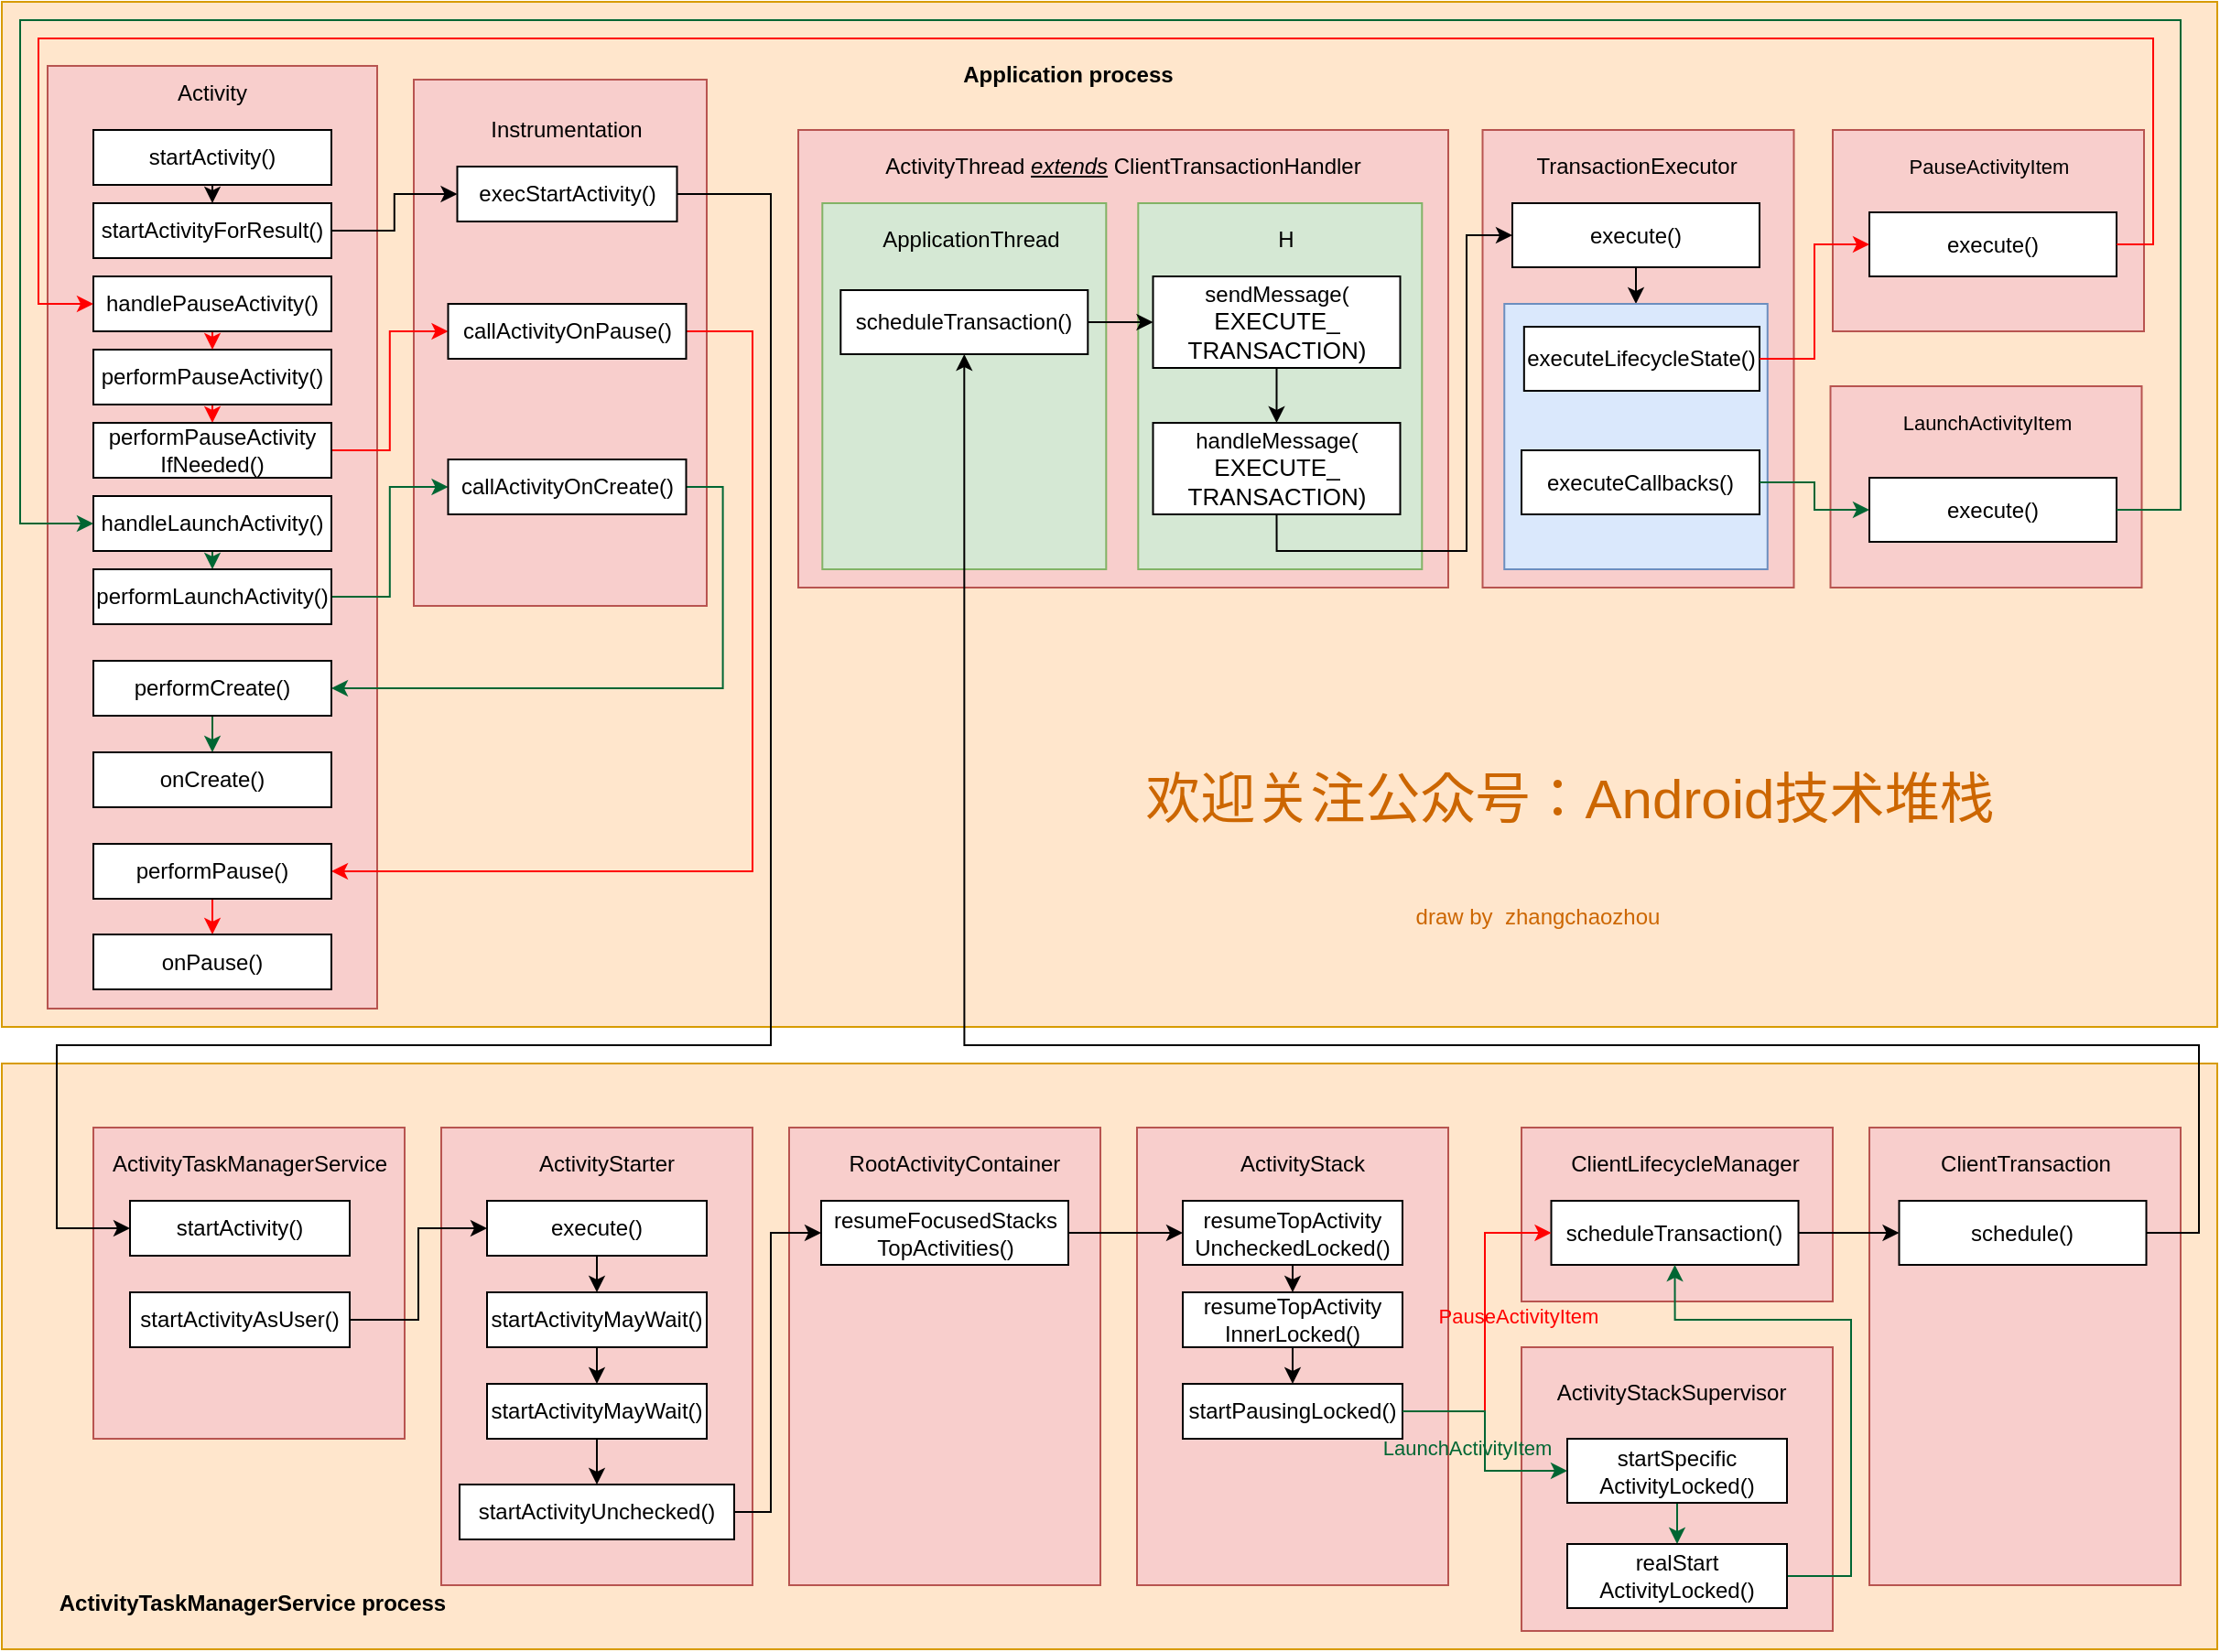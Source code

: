 <mxfile version="13.1.6" type="github" pages="2">
  <diagram id="G7wg8Uk2tAzZRFtgVAqS" name="Page-1">
    <mxGraphModel dx="2404" dy="965" grid="1" gridSize="10" guides="1" tooltips="1" connect="1" arrows="1" fold="1" page="1" pageScale="1" pageWidth="827" pageHeight="1169" math="0" shadow="0">
      <root>
        <mxCell id="0" />
        <mxCell id="1" parent="0" />
        <mxCell id="UYqncPUuAHH7SOn4xKhJ-1" value="" style="rounded=0;whiteSpace=wrap;html=1;fillColor=#ffe6cc;strokeColor=#d79b00;" parent="1" vertex="1">
          <mxGeometry x="-10" y="60" width="1210" height="560" as="geometry" />
        </mxCell>
        <mxCell id="UYqncPUuAHH7SOn4xKhJ-2" value="Application process" style="text;html=1;strokeColor=none;fillColor=none;align=center;verticalAlign=middle;whiteSpace=wrap;rounded=0;fontStyle=1" parent="1" vertex="1">
          <mxGeometry x="510" y="90" width="125" height="20" as="geometry" />
        </mxCell>
        <mxCell id="UYqncPUuAHH7SOn4xKhJ-30" style="edgeStyle=orthogonalEdgeStyle;rounded=0;comic=0;jumpStyle=arc;orthogonalLoop=1;jettySize=auto;html=1;exitX=0.5;exitY=1;exitDx=0;exitDy=0;entryX=0.5;entryY=0;entryDx=0;entryDy=0;" parent="1" source="UYqncPUuAHH7SOn4xKhJ-17" target="UYqncPUuAHH7SOn4xKhJ-29" edge="1">
          <mxGeometry relative="1" as="geometry" />
        </mxCell>
        <mxCell id="UYqncPUuAHH7SOn4xKhJ-43" value="" style="rounded=0;whiteSpace=wrap;html=1;fillColor=#ffe6cc;strokeColor=#d79b00;" parent="1" vertex="1">
          <mxGeometry x="-10" y="640" width="1210" height="320" as="geometry" />
        </mxCell>
        <mxCell id="UYqncPUuAHH7SOn4xKhJ-16" value="" style="whiteSpace=wrap;html=1;aspect=fixed;fillColor=#f8cecc;strokeColor=#b85450;" parent="1" vertex="1">
          <mxGeometry x="40" y="675" width="170" height="170" as="geometry" />
        </mxCell>
        <mxCell id="UYqncPUuAHH7SOn4xKhJ-17" value="startActivity()" style="rounded=0;whiteSpace=wrap;html=1;" parent="1" vertex="1">
          <mxGeometry x="60" y="715" width="120" height="30" as="geometry" />
        </mxCell>
        <mxCell id="UYqncPUuAHH7SOn4xKhJ-18" value="ActivityTaskManagerService" style="text;html=1;strokeColor=none;fillColor=none;align=center;verticalAlign=middle;whiteSpace=wrap;rounded=0;" parent="1" vertex="1">
          <mxGeometry x="43.75" y="685" width="162.5" height="20" as="geometry" />
        </mxCell>
        <mxCell id="UYqncPUuAHH7SOn4xKhJ-29" value="startActivityAsUser()" style="rounded=0;whiteSpace=wrap;html=1;" parent="1" vertex="1">
          <mxGeometry x="60" y="765" width="120" height="30" as="geometry" />
        </mxCell>
        <mxCell id="UYqncPUuAHH7SOn4xKhJ-40" value="" style="rounded=0;whiteSpace=wrap;html=1;fillColor=#f8cecc;strokeColor=#b85450;" parent="1" vertex="1">
          <mxGeometry x="230" y="675" width="170" height="250" as="geometry" />
        </mxCell>
        <mxCell id="UYqncPUuAHH7SOn4xKhJ-33" value="execute()" style="rounded=0;whiteSpace=wrap;html=1;" parent="1" vertex="1">
          <mxGeometry x="255" y="715" width="120" height="30" as="geometry" />
        </mxCell>
        <mxCell id="UYqncPUuAHH7SOn4xKhJ-34" value="ActivityStarter" style="text;html=1;strokeColor=none;fillColor=none;align=center;verticalAlign=middle;whiteSpace=wrap;rounded=0;" parent="1" vertex="1">
          <mxGeometry x="238.75" y="685" width="162.5" height="20" as="geometry" />
        </mxCell>
        <mxCell id="UYqncPUuAHH7SOn4xKhJ-35" value="startActivityMayWait()" style="rounded=0;whiteSpace=wrap;html=1;" parent="1" vertex="1">
          <mxGeometry x="255" y="765" width="120" height="30" as="geometry" />
        </mxCell>
        <mxCell id="UYqncPUuAHH7SOn4xKhJ-47" style="edgeStyle=orthogonalEdgeStyle;rounded=0;comic=0;jumpStyle=arc;orthogonalLoop=1;jettySize=auto;html=1;exitX=0.5;exitY=1;exitDx=0;exitDy=0;entryX=0.5;entryY=0;entryDx=0;entryDy=0;" parent="1" source="UYqncPUuAHH7SOn4xKhJ-38" target="UYqncPUuAHH7SOn4xKhJ-46" edge="1">
          <mxGeometry relative="1" as="geometry" />
        </mxCell>
        <mxCell id="UYqncPUuAHH7SOn4xKhJ-38" value="startActivityMayWait()" style="rounded=0;whiteSpace=wrap;html=1;" parent="1" vertex="1">
          <mxGeometry x="255" y="815" width="120" height="30" as="geometry" />
        </mxCell>
        <mxCell id="UYqncPUuAHH7SOn4xKhJ-41" style="edgeStyle=orthogonalEdgeStyle;rounded=0;comic=0;jumpStyle=arc;orthogonalLoop=1;jettySize=auto;html=1;exitX=1;exitY=0.5;exitDx=0;exitDy=0;entryX=0;entryY=0.5;entryDx=0;entryDy=0;" parent="1" source="UYqncPUuAHH7SOn4xKhJ-29" target="UYqncPUuAHH7SOn4xKhJ-33" edge="1">
          <mxGeometry relative="1" as="geometry" />
        </mxCell>
        <mxCell id="UYqncPUuAHH7SOn4xKhJ-36" style="edgeStyle=orthogonalEdgeStyle;rounded=0;comic=0;jumpStyle=arc;orthogonalLoop=1;jettySize=auto;html=1;exitX=0.5;exitY=1;exitDx=0;exitDy=0;entryX=0.5;entryY=0;entryDx=0;entryDy=0;" parent="1" source="UYqncPUuAHH7SOn4xKhJ-33" target="UYqncPUuAHH7SOn4xKhJ-35" edge="1">
          <mxGeometry relative="1" as="geometry" />
        </mxCell>
        <mxCell id="UYqncPUuAHH7SOn4xKhJ-42" style="edgeStyle=orthogonalEdgeStyle;rounded=0;comic=0;jumpStyle=arc;orthogonalLoop=1;jettySize=auto;html=1;exitX=0.5;exitY=1;exitDx=0;exitDy=0;entryX=0.5;entryY=0;entryDx=0;entryDy=0;" parent="1" source="UYqncPUuAHH7SOn4xKhJ-35" target="UYqncPUuAHH7SOn4xKhJ-38" edge="1">
          <mxGeometry relative="1" as="geometry" />
        </mxCell>
        <mxCell id="UYqncPUuAHH7SOn4xKhJ-45" value="&lt;span style=&quot;&quot;&gt;ActivityTaskManagerService process&lt;/span&gt;" style="text;html=1;strokeColor=none;fillColor=none;align=center;verticalAlign=middle;whiteSpace=wrap;rounded=0;fontStyle=1" parent="1" vertex="1">
          <mxGeometry x="15" y="925" width="223.75" height="20" as="geometry" />
        </mxCell>
        <mxCell id="UYqncPUuAHH7SOn4xKhJ-46" value="startActivityUnchecked()" style="rounded=0;whiteSpace=wrap;html=1;" parent="1" vertex="1">
          <mxGeometry x="240" y="870" width="150" height="30" as="geometry" />
        </mxCell>
        <mxCell id="UYqncPUuAHH7SOn4xKhJ-48" value="" style="rounded=0;whiteSpace=wrap;html=1;fillColor=#f8cecc;strokeColor=#b85450;" parent="1" vertex="1">
          <mxGeometry x="420" y="675" width="170" height="250" as="geometry" />
        </mxCell>
        <mxCell id="UYqncPUuAHH7SOn4xKhJ-49" value="RootActivityContainer" style="text;html=1;strokeColor=none;fillColor=none;align=center;verticalAlign=middle;whiteSpace=wrap;rounded=0;" parent="1" vertex="1">
          <mxGeometry x="428.75" y="685" width="162.5" height="20" as="geometry" />
        </mxCell>
        <mxCell id="UYqncPUuAHH7SOn4xKhJ-50" value="resumeFocusedStacks&lt;br&gt;TopActivities()" style="rounded=0;whiteSpace=wrap;html=1;" parent="1" vertex="1">
          <mxGeometry x="437.5" y="715" width="135" height="35" as="geometry" />
        </mxCell>
        <mxCell id="UYqncPUuAHH7SOn4xKhJ-51" style="edgeStyle=orthogonalEdgeStyle;rounded=0;comic=0;jumpStyle=arc;orthogonalLoop=1;jettySize=auto;html=1;exitX=1;exitY=0.5;exitDx=0;exitDy=0;entryX=0;entryY=0.5;entryDx=0;entryDy=0;" parent="1" source="UYqncPUuAHH7SOn4xKhJ-46" target="UYqncPUuAHH7SOn4xKhJ-50" edge="1">
          <mxGeometry relative="1" as="geometry">
            <Array as="points">
              <mxPoint x="410" y="885" />
              <mxPoint x="410" y="733" />
            </Array>
          </mxGeometry>
        </mxCell>
        <mxCell id="UYqncPUuAHH7SOn4xKhJ-52" value="" style="rounded=0;whiteSpace=wrap;html=1;fillColor=#f8cecc;strokeColor=#b85450;" parent="1" vertex="1">
          <mxGeometry x="610" y="675" width="170" height="250" as="geometry" />
        </mxCell>
        <mxCell id="UYqncPUuAHH7SOn4xKhJ-59" style="edgeStyle=orthogonalEdgeStyle;rounded=0;comic=0;jumpStyle=arc;orthogonalLoop=1;jettySize=auto;html=1;exitX=0.5;exitY=1;exitDx=0;exitDy=0;entryX=0.5;entryY=0;entryDx=0;entryDy=0;" parent="1" source="UYqncPUuAHH7SOn4xKhJ-53" target="UYqncPUuAHH7SOn4xKhJ-55" edge="1">
          <mxGeometry relative="1" as="geometry" />
        </mxCell>
        <mxCell id="UYqncPUuAHH7SOn4xKhJ-53" value="resumeTopActivity&lt;br&gt;UncheckedLocked()" style="rounded=0;whiteSpace=wrap;html=1;" parent="1" vertex="1">
          <mxGeometry x="635" y="715" width="120" height="35" as="geometry" />
        </mxCell>
        <mxCell id="UYqncPUuAHH7SOn4xKhJ-54" value="ActivityStack" style="text;html=1;strokeColor=none;fillColor=none;align=center;verticalAlign=middle;whiteSpace=wrap;rounded=0;" parent="1" vertex="1">
          <mxGeometry x="618.75" y="685" width="162.5" height="20" as="geometry" />
        </mxCell>
        <mxCell id="UYqncPUuAHH7SOn4xKhJ-60" style="edgeStyle=orthogonalEdgeStyle;rounded=0;comic=0;jumpStyle=arc;orthogonalLoop=1;jettySize=auto;html=1;exitX=0.5;exitY=1;exitDx=0;exitDy=0;entryX=0.5;entryY=0;entryDx=0;entryDy=0;" parent="1" source="UYqncPUuAHH7SOn4xKhJ-55" target="UYqncPUuAHH7SOn4xKhJ-56" edge="1">
          <mxGeometry relative="1" as="geometry" />
        </mxCell>
        <mxCell id="UYqncPUuAHH7SOn4xKhJ-55" value="resumeTopActivity&lt;br&gt;InnerLocked()" style="rounded=0;whiteSpace=wrap;html=1;" parent="1" vertex="1">
          <mxGeometry x="635" y="765" width="120" height="30" as="geometry" />
        </mxCell>
        <mxCell id="UYqncPUuAHH7SOn4xKhJ-56" value="startPausingLocked()" style="rounded=0;whiteSpace=wrap;html=1;" parent="1" vertex="1">
          <mxGeometry x="635" y="815" width="120" height="30" as="geometry" />
        </mxCell>
        <mxCell id="UYqncPUuAHH7SOn4xKhJ-58" style="edgeStyle=orthogonalEdgeStyle;rounded=0;comic=0;jumpStyle=arc;orthogonalLoop=1;jettySize=auto;html=1;exitX=1;exitY=0.5;exitDx=0;exitDy=0;" parent="1" source="UYqncPUuAHH7SOn4xKhJ-50" target="UYqncPUuAHH7SOn4xKhJ-53" edge="1">
          <mxGeometry relative="1" as="geometry" />
        </mxCell>
        <mxCell id="UYqncPUuAHH7SOn4xKhJ-64" value="" style="rounded=0;whiteSpace=wrap;html=1;fillColor=#f8cecc;strokeColor=#b85450;" parent="1" vertex="1">
          <mxGeometry x="820" y="675" width="170" height="95" as="geometry" />
        </mxCell>
        <mxCell id="UYqncPUuAHH7SOn4xKhJ-65" value="ClientLifecycleManager" style="text;html=1;strokeColor=none;fillColor=none;align=center;verticalAlign=middle;whiteSpace=wrap;rounded=0;" parent="1" vertex="1">
          <mxGeometry x="827.5" y="685" width="162.5" height="20" as="geometry" />
        </mxCell>
        <mxCell id="UYqncPUuAHH7SOn4xKhJ-66" value="scheduleTransaction()" style="rounded=0;whiteSpace=wrap;html=1;" parent="1" vertex="1">
          <mxGeometry x="836.25" y="715" width="135" height="35" as="geometry" />
        </mxCell>
        <mxCell id="UYqncPUuAHH7SOn4xKhJ-67" style="edgeStyle=orthogonalEdgeStyle;rounded=0;comic=0;jumpStyle=arc;orthogonalLoop=1;jettySize=auto;html=1;exitX=1;exitY=0.5;exitDx=0;exitDy=0;entryX=0;entryY=0.5;entryDx=0;entryDy=0;strokeColor=#FF0000;" parent="1" source="UYqncPUuAHH7SOn4xKhJ-56" target="UYqncPUuAHH7SOn4xKhJ-66" edge="1">
          <mxGeometry relative="1" as="geometry">
            <mxPoint x="781.25" y="830" as="sourcePoint" />
            <Array as="points">
              <mxPoint x="800" y="830" />
              <mxPoint x="800" y="733" />
            </Array>
          </mxGeometry>
        </mxCell>
        <mxCell id="UYqncPUuAHH7SOn4xKhJ-97" value="&lt;div&gt;&lt;span style=&quot;font-size: 11px&quot;&gt;PauseActivityItem&lt;/span&gt;&lt;/div&gt;&lt;div&gt;&lt;br&gt;&lt;/div&gt;" style="edgeLabel;html=1;align=center;verticalAlign=middle;resizable=0;points=[];labelBackgroundColor=none;fontColor=#FF0000;" parent="UYqncPUuAHH7SOn4xKhJ-67" vertex="1" connectable="0">
          <mxGeometry x="0.033" y="4" relative="1" as="geometry">
            <mxPoint x="21.5" y="2" as="offset" />
          </mxGeometry>
        </mxCell>
        <mxCell id="UYqncPUuAHH7SOn4xKhJ-68" value="" style="rounded=0;whiteSpace=wrap;html=1;fillColor=#f8cecc;strokeColor=#b85450;" parent="1" vertex="1">
          <mxGeometry x="1010" y="675" width="170" height="250" as="geometry" />
        </mxCell>
        <mxCell id="UYqncPUuAHH7SOn4xKhJ-69" value="ClientTransaction" style="text;html=1;strokeColor=none;fillColor=none;align=center;verticalAlign=middle;whiteSpace=wrap;rounded=0;" parent="1" vertex="1">
          <mxGeometry x="1013.75" y="685" width="162.5" height="20" as="geometry" />
        </mxCell>
        <mxCell id="UYqncPUuAHH7SOn4xKhJ-70" value="schedule()" style="rounded=0;whiteSpace=wrap;html=1;" parent="1" vertex="1">
          <mxGeometry x="1026.25" y="715" width="135" height="35" as="geometry" />
        </mxCell>
        <mxCell id="UYqncPUuAHH7SOn4xKhJ-71" style="edgeStyle=orthogonalEdgeStyle;rounded=0;comic=0;jumpStyle=arc;orthogonalLoop=1;jettySize=auto;html=1;exitX=1;exitY=0.5;exitDx=0;exitDy=0;entryX=0;entryY=0.5;entryDx=0;entryDy=0;" parent="1" source="UYqncPUuAHH7SOn4xKhJ-66" target="UYqncPUuAHH7SOn4xKhJ-70" edge="1">
          <mxGeometry relative="1" as="geometry" />
        </mxCell>
        <mxCell id="UYqncPUuAHH7SOn4xKhJ-73" value="" style="rounded=0;whiteSpace=wrap;html=1;fillColor=#f8cecc;strokeColor=#b85450;" parent="1" vertex="1">
          <mxGeometry x="425" y="130" width="355" height="250" as="geometry" />
        </mxCell>
        <mxCell id="UYqncPUuAHH7SOn4xKhJ-77" value="" style="rounded=0;whiteSpace=wrap;html=1;fillColor=#d5e8d4;strokeColor=#82b366;" parent="1" vertex="1">
          <mxGeometry x="438.15" y="170" width="155" height="200" as="geometry" />
        </mxCell>
        <mxCell id="UYqncPUuAHH7SOn4xKhJ-74" value="ApplicationThread" style="text;html=1;strokeColor=none;fillColor=none;align=center;verticalAlign=middle;whiteSpace=wrap;rounded=0;" parent="1" vertex="1">
          <mxGeometry x="437.5" y="180" width="162.5" height="20" as="geometry" />
        </mxCell>
        <mxCell id="UYqncPUuAHH7SOn4xKhJ-75" value="scheduleTransaction()" style="rounded=0;whiteSpace=wrap;html=1;" parent="1" vertex="1">
          <mxGeometry x="448.15" y="217.5" width="135" height="35" as="geometry" />
        </mxCell>
        <mxCell id="UYqncPUuAHH7SOn4xKhJ-78" value="ActivityThread &lt;i&gt;&lt;u&gt;extends&lt;/u&gt;&lt;/i&gt; ClientTransactionHandler" style="text;html=1;strokeColor=none;fillColor=none;align=center;verticalAlign=middle;whiteSpace=wrap;rounded=0;" parent="1" vertex="1">
          <mxGeometry x="465" y="140" width="275" height="20" as="geometry" />
        </mxCell>
        <mxCell id="UYqncPUuAHH7SOn4xKhJ-76" style="edgeStyle=orthogonalEdgeStyle;rounded=0;comic=0;jumpStyle=arc;orthogonalLoop=1;jettySize=auto;html=1;exitX=1;exitY=0.5;exitDx=0;exitDy=0;entryX=0.5;entryY=1;entryDx=0;entryDy=0;" parent="1" source="UYqncPUuAHH7SOn4xKhJ-70" target="UYqncPUuAHH7SOn4xKhJ-75" edge="1">
          <mxGeometry relative="1" as="geometry">
            <mxPoint x="1418.1" y="532.5" as="sourcePoint" />
            <Array as="points">
              <mxPoint x="1190" y="733" />
              <mxPoint x="1190" y="630" />
              <mxPoint x="516" y="630" />
            </Array>
          </mxGeometry>
        </mxCell>
        <mxCell id="UYqncPUuAHH7SOn4xKhJ-81" value="" style="rounded=0;whiteSpace=wrap;html=1;fillColor=#f8cecc;strokeColor=#b85450;" parent="1" vertex="1">
          <mxGeometry x="798.75" y="130" width="170" height="250" as="geometry" />
        </mxCell>
        <mxCell id="UYqncPUuAHH7SOn4xKhJ-119" style="edgeStyle=orthogonalEdgeStyle;rounded=0;comic=0;jumpStyle=arc;orthogonalLoop=1;jettySize=auto;html=1;exitX=0.5;exitY=1;exitDx=0;exitDy=0;entryX=0.5;entryY=0;entryDx=0;entryDy=0;strokeColor=#000000;fontColor=#006633;" parent="1" source="UYqncPUuAHH7SOn4xKhJ-83" target="UYqncPUuAHH7SOn4xKhJ-92" edge="1">
          <mxGeometry relative="1" as="geometry" />
        </mxCell>
        <mxCell id="UYqncPUuAHH7SOn4xKhJ-83" value="execute()" style="rounded=0;whiteSpace=wrap;html=1;" parent="1" vertex="1">
          <mxGeometry x="815" y="170" width="135" height="35" as="geometry" />
        </mxCell>
        <mxCell id="UYqncPUuAHH7SOn4xKhJ-85" value="" style="rounded=0;whiteSpace=wrap;html=1;fillColor=#d5e8d4;strokeColor=#82b366;" parent="1" vertex="1">
          <mxGeometry x="610.65" y="170" width="155" height="200" as="geometry" />
        </mxCell>
        <mxCell id="UYqncPUuAHH7SOn4xKhJ-86" value="H" style="text;html=1;strokeColor=none;fillColor=none;align=center;verticalAlign=middle;whiteSpace=wrap;rounded=0;" parent="1" vertex="1">
          <mxGeometry x="610" y="180" width="162.5" height="20" as="geometry" />
        </mxCell>
        <mxCell id="UYqncPUuAHH7SOn4xKhJ-90" style="edgeStyle=orthogonalEdgeStyle;rounded=0;comic=0;jumpStyle=arc;orthogonalLoop=1;jettySize=auto;html=1;exitX=0.5;exitY=1;exitDx=0;exitDy=0;entryX=0.5;entryY=0;entryDx=0;entryDy=0;" parent="1" source="UYqncPUuAHH7SOn4xKhJ-87" target="UYqncPUuAHH7SOn4xKhJ-89" edge="1">
          <mxGeometry relative="1" as="geometry" />
        </mxCell>
        <mxCell id="UYqncPUuAHH7SOn4xKhJ-87" value="sendMessage(&lt;br&gt;&lt;font style=&quot;font-size: 13px&quot;&gt;EXECUTE_&lt;br&gt;TRANSACTION)&lt;/font&gt;" style="rounded=0;whiteSpace=wrap;html=1;" parent="1" vertex="1">
          <mxGeometry x="618.75" y="210" width="135" height="50" as="geometry" />
        </mxCell>
        <mxCell id="UYqncPUuAHH7SOn4xKhJ-88" style="edgeStyle=orthogonalEdgeStyle;rounded=0;comic=0;jumpStyle=arc;orthogonalLoop=1;jettySize=auto;html=1;exitX=1;exitY=0.5;exitDx=0;exitDy=0;" parent="1" source="UYqncPUuAHH7SOn4xKhJ-75" target="UYqncPUuAHH7SOn4xKhJ-87" edge="1">
          <mxGeometry relative="1" as="geometry" />
        </mxCell>
        <mxCell id="UYqncPUuAHH7SOn4xKhJ-89" value="handleMessage(&lt;br&gt;&lt;font style=&quot;font-size: 13px&quot;&gt;EXECUTE_&lt;br&gt;TRANSACTION)&lt;/font&gt;" style="rounded=0;whiteSpace=wrap;html=1;" parent="1" vertex="1">
          <mxGeometry x="618.75" y="290" width="135" height="50" as="geometry" />
        </mxCell>
        <mxCell id="UYqncPUuAHH7SOn4xKhJ-91" value="TransactionExecutor" style="text;html=1;strokeColor=none;fillColor=none;align=center;verticalAlign=middle;whiteSpace=wrap;rounded=0;" parent="1" vertex="1">
          <mxGeometry x="862.5" y="140" width="40" height="20" as="geometry" />
        </mxCell>
        <mxCell id="UYqncPUuAHH7SOn4xKhJ-84" style="edgeStyle=orthogonalEdgeStyle;rounded=0;comic=0;jumpStyle=arc;orthogonalLoop=1;jettySize=auto;html=1;entryX=0;entryY=0.5;entryDx=0;entryDy=0;exitX=0.5;exitY=1;exitDx=0;exitDy=0;" parent="1" source="UYqncPUuAHH7SOn4xKhJ-89" target="UYqncPUuAHH7SOn4xKhJ-83" edge="1">
          <mxGeometry relative="1" as="geometry">
            <mxPoint x="767.5" y="157.5" as="sourcePoint" />
            <Array as="points">
              <mxPoint x="686" y="360" />
              <mxPoint x="790" y="360" />
              <mxPoint x="790" y="188" />
            </Array>
          </mxGeometry>
        </mxCell>
        <mxCell id="UYqncPUuAHH7SOn4xKhJ-92" value="" style="rounded=0;whiteSpace=wrap;html=1;fillColor=#dae8fc;strokeColor=#6c8ebf;" parent="1" vertex="1">
          <mxGeometry x="810.63" y="225" width="143.75" height="145" as="geometry" />
        </mxCell>
        <mxCell id="UYqncPUuAHH7SOn4xKhJ-93" value="executeLifecycleState()" style="rounded=0;whiteSpace=wrap;html=1;" parent="1" vertex="1">
          <mxGeometry x="821.41" y="237.5" width="128.59" height="35" as="geometry" />
        </mxCell>
        <mxCell id="UYqncPUuAHH7SOn4xKhJ-94" value="&lt;span&gt;executeCallbacks()&lt;/span&gt;" style="rounded=0;whiteSpace=wrap;html=1;" parent="1" vertex="1">
          <mxGeometry x="820" y="305" width="130" height="35" as="geometry" />
        </mxCell>
        <mxCell id="UYqncPUuAHH7SOn4xKhJ-95" value="" style="rounded=0;whiteSpace=wrap;html=1;fillColor=#f8cecc;strokeColor=#b85450;" parent="1" vertex="1">
          <mxGeometry x="990" y="130" width="170" height="110" as="geometry" />
        </mxCell>
        <mxCell id="UYqncPUuAHH7SOn4xKhJ-96" value="" style="rounded=0;whiteSpace=wrap;html=1;fillColor=#f8cecc;strokeColor=#b85450;" parent="1" vertex="1">
          <mxGeometry x="988.75" y="270" width="170" height="110" as="geometry" />
        </mxCell>
        <mxCell id="UYqncPUuAHH7SOn4xKhJ-101" value="draw by&amp;nbsp; zhangchaozhou" style="text;html=1;strokeColor=none;fillColor=none;align=center;verticalAlign=middle;whiteSpace=wrap;rounded=0;labelBackgroundColor=none;fontColor=#CC6600;" parent="1" vertex="1">
          <mxGeometry x="753.75" y="549.5" width="150" height="20" as="geometry" />
        </mxCell>
        <mxCell id="UYqncPUuAHH7SOn4xKhJ-102" value="" style="rounded=0;whiteSpace=wrap;html=1;fillColor=#f8cecc;strokeColor=#b85450;" parent="1" vertex="1">
          <mxGeometry x="820" y="795" width="170" height="155" as="geometry" />
        </mxCell>
        <mxCell id="UYqncPUuAHH7SOn4xKhJ-103" value="ActivityStackSupervisor" style="text;html=1;strokeColor=none;fillColor=none;align=center;verticalAlign=middle;whiteSpace=wrap;rounded=0;labelBackgroundColor=none;fontColor=#000000;" parent="1" vertex="1">
          <mxGeometry x="841.75" y="810" width="120" height="20" as="geometry" />
        </mxCell>
        <mxCell id="UYqncPUuAHH7SOn4xKhJ-111" style="edgeStyle=orthogonalEdgeStyle;rounded=0;comic=0;jumpStyle=arc;orthogonalLoop=1;jettySize=auto;html=1;exitX=0.5;exitY=1;exitDx=0;exitDy=0;entryX=0.5;entryY=0;entryDx=0;entryDy=0;strokeColor=#006633;fontColor=#006633;" parent="1" source="UYqncPUuAHH7SOn4xKhJ-107" target="UYqncPUuAHH7SOn4xKhJ-108" edge="1">
          <mxGeometry relative="1" as="geometry" />
        </mxCell>
        <mxCell id="UYqncPUuAHH7SOn4xKhJ-107" value="startSpecific&lt;br&gt;ActivityLocked()" style="rounded=0;whiteSpace=wrap;html=1;" parent="1" vertex="1">
          <mxGeometry x="845" y="845" width="120" height="35" as="geometry" />
        </mxCell>
        <mxCell id="UYqncPUuAHH7SOn4xKhJ-112" style="edgeStyle=orthogonalEdgeStyle;rounded=0;comic=0;jumpStyle=arc;orthogonalLoop=1;jettySize=auto;html=1;exitX=1;exitY=0.5;exitDx=0;exitDy=0;entryX=0.5;entryY=1;entryDx=0;entryDy=0;strokeColor=#006633;fontColor=#006633;" parent="1" source="UYqncPUuAHH7SOn4xKhJ-108" target="UYqncPUuAHH7SOn4xKhJ-66" edge="1">
          <mxGeometry relative="1" as="geometry">
            <Array as="points">
              <mxPoint x="1000" y="920" />
              <mxPoint x="1000" y="780" />
              <mxPoint x="904" y="780" />
            </Array>
          </mxGeometry>
        </mxCell>
        <mxCell id="UYqncPUuAHH7SOn4xKhJ-108" value="realStart&lt;br&gt;ActivityLocked()" style="rounded=0;whiteSpace=wrap;html=1;" parent="1" vertex="1">
          <mxGeometry x="845" y="902.5" width="120" height="35" as="geometry" />
        </mxCell>
        <mxCell id="UYqncPUuAHH7SOn4xKhJ-109" style="edgeStyle=orthogonalEdgeStyle;rounded=0;comic=0;jumpStyle=arc;orthogonalLoop=1;jettySize=auto;html=1;exitX=1;exitY=0.5;exitDx=0;exitDy=0;entryX=0;entryY=0.5;entryDx=0;entryDy=0;strokeColor=#006633;fontColor=#000000;" parent="1" source="UYqncPUuAHH7SOn4xKhJ-56" target="UYqncPUuAHH7SOn4xKhJ-107" edge="1">
          <mxGeometry relative="1" as="geometry" />
        </mxCell>
        <mxCell id="UYqncPUuAHH7SOn4xKhJ-110" value="LaunchActivityItem" style="edgeLabel;html=1;align=center;verticalAlign=middle;resizable=0;points=[];fontColor=#006633;labelBackgroundColor=none;" parent="UYqncPUuAHH7SOn4xKhJ-109" vertex="1" connectable="0">
          <mxGeometry x="0.061" y="3" relative="1" as="geometry">
            <mxPoint x="-13" as="offset" />
          </mxGeometry>
        </mxCell>
        <mxCell id="UYqncPUuAHH7SOn4xKhJ-113" value="execute()" style="rounded=0;whiteSpace=wrap;html=1;" parent="1" vertex="1">
          <mxGeometry x="1010" y="175" width="135" height="35" as="geometry" />
        </mxCell>
        <mxCell id="UYqncPUuAHH7SOn4xKhJ-114" value="execute()" style="rounded=0;whiteSpace=wrap;html=1;" parent="1" vertex="1">
          <mxGeometry x="1010" y="320" width="135" height="35" as="geometry" />
        </mxCell>
        <mxCell id="UYqncPUuAHH7SOn4xKhJ-115" value="&lt;div&gt;&lt;span style=&quot;font-size: 11px&quot;&gt;PauseActivityItem&lt;/span&gt;&lt;/div&gt;" style="text;html=1;strokeColor=none;fillColor=none;align=center;verticalAlign=middle;whiteSpace=wrap;rounded=0;" parent="1" vertex="1">
          <mxGeometry x="993.75" y="140" width="162.5" height="20" as="geometry" />
        </mxCell>
        <mxCell id="UYqncPUuAHH7SOn4xKhJ-116" value="&lt;span style=&quot;font-size: 11px&quot;&gt;LaunchActivityItem&lt;/span&gt;" style="text;html=1;strokeColor=none;fillColor=none;align=center;verticalAlign=middle;whiteSpace=wrap;rounded=0;" parent="1" vertex="1">
          <mxGeometry x="992.5" y="280" width="162.5" height="20" as="geometry" />
        </mxCell>
        <mxCell id="UYqncPUuAHH7SOn4xKhJ-117" style="edgeStyle=orthogonalEdgeStyle;rounded=0;comic=0;jumpStyle=arc;orthogonalLoop=1;jettySize=auto;html=1;exitX=1;exitY=0.5;exitDx=0;exitDy=0;entryX=0;entryY=0.5;entryDx=0;entryDy=0;strokeColor=#FF0000;fontColor=#006633;" parent="1" source="UYqncPUuAHH7SOn4xKhJ-93" target="UYqncPUuAHH7SOn4xKhJ-113" edge="1">
          <mxGeometry relative="1" as="geometry" />
        </mxCell>
        <mxCell id="UYqncPUuAHH7SOn4xKhJ-118" style="edgeStyle=orthogonalEdgeStyle;rounded=0;comic=0;jumpStyle=arc;orthogonalLoop=1;jettySize=auto;html=1;exitX=1;exitY=0.5;exitDx=0;exitDy=0;entryX=0;entryY=0.5;entryDx=0;entryDy=0;strokeColor=#006633;fontColor=#006633;" parent="1" source="UYqncPUuAHH7SOn4xKhJ-94" target="UYqncPUuAHH7SOn4xKhJ-114" edge="1">
          <mxGeometry relative="1" as="geometry" />
        </mxCell>
        <mxCell id="UYqncPUuAHH7SOn4xKhJ-120" value="" style="rounded=0;whiteSpace=wrap;html=1;labelBackgroundColor=none;strokeColor=#b85450;fillColor=#f8cecc;" parent="1" vertex="1">
          <mxGeometry x="15" y="95" width="180" height="515" as="geometry" />
        </mxCell>
        <mxCell id="UYqncPUuAHH7SOn4xKhJ-121" value="" style="rounded=0;whiteSpace=wrap;html=1;labelBackgroundColor=none;strokeColor=#b85450;fillColor=#f8cecc;" parent="1" vertex="1">
          <mxGeometry x="215" y="102.5" width="160" height="287.5" as="geometry" />
        </mxCell>
        <mxCell id="UYqncPUuAHH7SOn4xKhJ-4" value="startActivity()" style="rounded=0;whiteSpace=wrap;html=1;" parent="1" vertex="1">
          <mxGeometry x="40" y="130" width="130" height="30" as="geometry" />
        </mxCell>
        <mxCell id="UYqncPUuAHH7SOn4xKhJ-5" value="Activity" style="text;html=1;strokeColor=none;fillColor=none;align=center;verticalAlign=middle;whiteSpace=wrap;rounded=0;" parent="1" vertex="1">
          <mxGeometry x="85" y="100" width="40" height="20" as="geometry" />
        </mxCell>
        <mxCell id="UYqncPUuAHH7SOn4xKhJ-6" value="startActivityForResult()" style="rounded=0;whiteSpace=wrap;html=1;" parent="1" vertex="1">
          <mxGeometry x="40" y="170" width="130" height="30" as="geometry" />
        </mxCell>
        <mxCell id="UYqncPUuAHH7SOn4xKhJ-19" style="edgeStyle=orthogonalEdgeStyle;rounded=0;orthogonalLoop=1;jettySize=auto;html=1;exitX=1;exitY=0.5;exitDx=0;exitDy=0;entryX=0;entryY=0.5;entryDx=0;entryDy=0;" parent="1" source="UYqncPUuAHH7SOn4xKhJ-6" target="UYqncPUuAHH7SOn4xKhJ-9" edge="1">
          <mxGeometry relative="1" as="geometry" />
        </mxCell>
        <mxCell id="UYqncPUuAHH7SOn4xKhJ-7" style="edgeStyle=orthogonalEdgeStyle;rounded=0;orthogonalLoop=1;jettySize=auto;html=1;exitX=0.5;exitY=1;exitDx=0;exitDy=0;entryX=0.5;entryY=0;entryDx=0;entryDy=0;" parent="1" source="UYqncPUuAHH7SOn4xKhJ-4" target="UYqncPUuAHH7SOn4xKhJ-6" edge="1">
          <mxGeometry relative="1" as="geometry" />
        </mxCell>
        <mxCell id="UYqncPUuAHH7SOn4xKhJ-9" value="execStartActivity()" style="rounded=0;whiteSpace=wrap;html=1;" parent="1" vertex="1">
          <mxGeometry x="238.75" y="150" width="120" height="30" as="geometry" />
        </mxCell>
        <mxCell id="UYqncPUuAHH7SOn4xKhJ-10" value="Instrumentation" style="text;html=1;strokeColor=none;fillColor=none;align=center;verticalAlign=middle;whiteSpace=wrap;rounded=0;" parent="1" vertex="1">
          <mxGeometry x="246.25" y="120" width="105" height="20" as="geometry" />
        </mxCell>
        <mxCell id="UYqncPUuAHH7SOn4xKhJ-44" style="edgeStyle=orthogonalEdgeStyle;rounded=0;comic=0;jumpStyle=arc;orthogonalLoop=1;jettySize=auto;html=1;exitX=1;exitY=0.5;exitDx=0;exitDy=0;entryX=0;entryY=0.5;entryDx=0;entryDy=0;" parent="1" source="UYqncPUuAHH7SOn4xKhJ-9" target="UYqncPUuAHH7SOn4xKhJ-17" edge="1">
          <mxGeometry relative="1" as="geometry">
            <Array as="points">
              <mxPoint x="410" y="165" />
              <mxPoint x="410" y="630" />
              <mxPoint x="20" y="630" />
              <mxPoint x="20" y="730" />
            </Array>
          </mxGeometry>
        </mxCell>
        <mxCell id="UYqncPUuAHH7SOn4xKhJ-134" style="edgeStyle=orthogonalEdgeStyle;rounded=0;comic=0;jumpStyle=arc;orthogonalLoop=1;jettySize=auto;html=1;exitX=0.5;exitY=1;exitDx=0;exitDy=0;entryX=0.5;entryY=0;entryDx=0;entryDy=0;strokeColor=#FF0000;fontColor=#00CC66;" parent="1" source="UYqncPUuAHH7SOn4xKhJ-122" target="UYqncPUuAHH7SOn4xKhJ-123" edge="1">
          <mxGeometry relative="1" as="geometry" />
        </mxCell>
        <mxCell id="UYqncPUuAHH7SOn4xKhJ-122" value="performPauseActivity()" style="rounded=0;whiteSpace=wrap;html=1;" parent="1" vertex="1">
          <mxGeometry x="40" y="250" width="130" height="30" as="geometry" />
        </mxCell>
        <mxCell id="UYqncPUuAHH7SOn4xKhJ-135" style="edgeStyle=orthogonalEdgeStyle;rounded=0;comic=0;jumpStyle=arc;orthogonalLoop=1;jettySize=auto;html=1;exitX=1;exitY=0.5;exitDx=0;exitDy=0;entryX=0;entryY=0.5;entryDx=0;entryDy=0;strokeColor=#FF0000;fontColor=#00CC66;" parent="1" source="UYqncPUuAHH7SOn4xKhJ-123" target="UYqncPUuAHH7SOn4xKhJ-127" edge="1">
          <mxGeometry relative="1" as="geometry" />
        </mxCell>
        <mxCell id="UYqncPUuAHH7SOn4xKhJ-123" value="performPauseActivity&lt;br&gt;IfNeeded()" style="rounded=0;whiteSpace=wrap;html=1;" parent="1" vertex="1">
          <mxGeometry x="40" y="290" width="130" height="30" as="geometry" />
        </mxCell>
        <mxCell id="UYqncPUuAHH7SOn4xKhJ-136" style="edgeStyle=orthogonalEdgeStyle;rounded=0;comic=0;jumpStyle=arc;orthogonalLoop=1;jettySize=auto;html=1;exitX=0.5;exitY=1;exitDx=0;exitDy=0;entryX=0.5;entryY=0;entryDx=0;entryDy=0;strokeColor=#006633;fontColor=#00CC66;" parent="1" source="UYqncPUuAHH7SOn4xKhJ-124" target="UYqncPUuAHH7SOn4xKhJ-126" edge="1">
          <mxGeometry relative="1" as="geometry" />
        </mxCell>
        <mxCell id="UYqncPUuAHH7SOn4xKhJ-124" value="handleLaunchActivity()" style="rounded=0;whiteSpace=wrap;html=1;" parent="1" vertex="1">
          <mxGeometry x="40" y="330" width="130" height="30" as="geometry" />
        </mxCell>
        <mxCell id="UYqncPUuAHH7SOn4xKhJ-133" style="edgeStyle=orthogonalEdgeStyle;rounded=0;comic=0;jumpStyle=arc;orthogonalLoop=1;jettySize=auto;html=1;exitX=0.5;exitY=1;exitDx=0;exitDy=0;entryX=0.5;entryY=0;entryDx=0;entryDy=0;strokeColor=#FF0000;fontColor=#00CC66;" parent="1" source="UYqncPUuAHH7SOn4xKhJ-125" target="UYqncPUuAHH7SOn4xKhJ-122" edge="1">
          <mxGeometry relative="1" as="geometry" />
        </mxCell>
        <mxCell id="UYqncPUuAHH7SOn4xKhJ-125" value="handlePauseActivity()" style="rounded=0;whiteSpace=wrap;html=1;" parent="1" vertex="1">
          <mxGeometry x="40" y="210" width="130" height="30" as="geometry" />
        </mxCell>
        <mxCell id="UYqncPUuAHH7SOn4xKhJ-137" style="edgeStyle=orthogonalEdgeStyle;rounded=0;comic=0;jumpStyle=arc;orthogonalLoop=1;jettySize=auto;html=1;exitX=1;exitY=0.5;exitDx=0;exitDy=0;entryX=0;entryY=0.5;entryDx=0;entryDy=0;strokeColor=#006633;fontColor=#00CC66;" parent="1" source="UYqncPUuAHH7SOn4xKhJ-126" target="UYqncPUuAHH7SOn4xKhJ-128" edge="1">
          <mxGeometry relative="1" as="geometry" />
        </mxCell>
        <mxCell id="UYqncPUuAHH7SOn4xKhJ-126" value="performLaunchActivity()" style="rounded=0;whiteSpace=wrap;html=1;" parent="1" vertex="1">
          <mxGeometry x="40" y="370" width="130" height="30" as="geometry" />
        </mxCell>
        <mxCell id="UYqncPUuAHH7SOn4xKhJ-143" style="edgeStyle=orthogonalEdgeStyle;rounded=0;comic=0;jumpStyle=arc;orthogonalLoop=1;jettySize=auto;html=1;exitX=1;exitY=0.5;exitDx=0;exitDy=0;entryX=1;entryY=0.5;entryDx=0;entryDy=0;strokeColor=#FF0000;fontColor=#00CC66;" parent="1" source="UYqncPUuAHH7SOn4xKhJ-127" target="UYqncPUuAHH7SOn4xKhJ-140" edge="1">
          <mxGeometry relative="1" as="geometry">
            <Array as="points">
              <mxPoint x="400" y="240" />
              <mxPoint x="400" y="535" />
            </Array>
          </mxGeometry>
        </mxCell>
        <mxCell id="UYqncPUuAHH7SOn4xKhJ-127" value="callActivityOnPause()" style="rounded=0;whiteSpace=wrap;html=1;" parent="1" vertex="1">
          <mxGeometry x="233.75" y="225" width="130" height="30" as="geometry" />
        </mxCell>
        <mxCell id="UYqncPUuAHH7SOn4xKhJ-144" style="edgeStyle=orthogonalEdgeStyle;rounded=0;comic=0;jumpStyle=arc;orthogonalLoop=1;jettySize=auto;html=1;exitX=1;exitY=0.5;exitDx=0;exitDy=0;entryX=1;entryY=0.5;entryDx=0;entryDy=0;strokeColor=#006633;fontColor=#00CC66;" parent="1" source="UYqncPUuAHH7SOn4xKhJ-128" target="UYqncPUuAHH7SOn4xKhJ-138" edge="1">
          <mxGeometry relative="1" as="geometry" />
        </mxCell>
        <mxCell id="UYqncPUuAHH7SOn4xKhJ-128" value="callActivityOnCreate()" style="rounded=0;whiteSpace=wrap;html=1;" parent="1" vertex="1">
          <mxGeometry x="233.75" y="310" width="130" height="30" as="geometry" />
        </mxCell>
        <mxCell id="UYqncPUuAHH7SOn4xKhJ-130" style="edgeStyle=orthogonalEdgeStyle;rounded=0;comic=0;jumpStyle=arc;orthogonalLoop=1;jettySize=auto;html=1;exitX=1;exitY=0.5;exitDx=0;exitDy=0;entryX=0;entryY=0.5;entryDx=0;entryDy=0;strokeColor=#FF0000;fontColor=#000000;" parent="1" source="UYqncPUuAHH7SOn4xKhJ-113" target="UYqncPUuAHH7SOn4xKhJ-125" edge="1">
          <mxGeometry relative="1" as="geometry">
            <Array as="points">
              <mxPoint x="1165" y="193" />
              <mxPoint x="1165" y="80" />
              <mxPoint x="10" y="80" />
              <mxPoint x="10" y="225" />
            </Array>
          </mxGeometry>
        </mxCell>
        <mxCell id="UYqncPUuAHH7SOn4xKhJ-131" style="edgeStyle=orthogonalEdgeStyle;rounded=0;comic=0;jumpStyle=arc;orthogonalLoop=1;jettySize=auto;html=1;exitX=1;exitY=0.5;exitDx=0;exitDy=0;entryX=0;entryY=0.5;entryDx=0;entryDy=0;strokeColor=#006633;fontColor=#006633;" parent="1" source="UYqncPUuAHH7SOn4xKhJ-114" target="UYqncPUuAHH7SOn4xKhJ-124" edge="1">
          <mxGeometry relative="1" as="geometry">
            <Array as="points">
              <mxPoint x="1180" y="338" />
              <mxPoint x="1180" y="70" />
              <mxPoint y="70" />
              <mxPoint y="345" />
            </Array>
          </mxGeometry>
        </mxCell>
        <mxCell id="UYqncPUuAHH7SOn4xKhJ-146" style="edgeStyle=orthogonalEdgeStyle;rounded=0;comic=0;jumpStyle=arc;orthogonalLoop=1;jettySize=auto;html=1;exitX=0.5;exitY=1;exitDx=0;exitDy=0;entryX=0.5;entryY=0;entryDx=0;entryDy=0;strokeColor=#006633;fontColor=#00CC66;" parent="1" source="UYqncPUuAHH7SOn4xKhJ-138" target="UYqncPUuAHH7SOn4xKhJ-139" edge="1">
          <mxGeometry relative="1" as="geometry" />
        </mxCell>
        <mxCell id="UYqncPUuAHH7SOn4xKhJ-138" value="performCreate()" style="rounded=0;whiteSpace=wrap;html=1;" parent="1" vertex="1">
          <mxGeometry x="40" y="420" width="130" height="30" as="geometry" />
        </mxCell>
        <mxCell id="UYqncPUuAHH7SOn4xKhJ-139" value="onCreate()" style="rounded=0;whiteSpace=wrap;html=1;" parent="1" vertex="1">
          <mxGeometry x="40" y="470" width="130" height="30" as="geometry" />
        </mxCell>
        <mxCell id="UYqncPUuAHH7SOn4xKhJ-145" style="edgeStyle=orthogonalEdgeStyle;rounded=0;comic=0;jumpStyle=arc;orthogonalLoop=1;jettySize=auto;html=1;exitX=0.5;exitY=1;exitDx=0;exitDy=0;entryX=0.5;entryY=0;entryDx=0;entryDy=0;strokeColor=#FF0000;fontColor=#00CC66;" parent="1" source="UYqncPUuAHH7SOn4xKhJ-140" target="UYqncPUuAHH7SOn4xKhJ-141" edge="1">
          <mxGeometry relative="1" as="geometry" />
        </mxCell>
        <mxCell id="UYqncPUuAHH7SOn4xKhJ-140" value="performPause()" style="rounded=0;whiteSpace=wrap;html=1;" parent="1" vertex="1">
          <mxGeometry x="40" y="520" width="130" height="30" as="geometry" />
        </mxCell>
        <mxCell id="UYqncPUuAHH7SOn4xKhJ-141" value="onPause()" style="rounded=0;whiteSpace=wrap;html=1;" parent="1" vertex="1">
          <mxGeometry x="40" y="569.5" width="130" height="30" as="geometry" />
        </mxCell>
        <mxCell id="UYqncPUuAHH7SOn4xKhJ-147" value="&lt;font style=&quot;font-size: 30px&quot;&gt;欢迎关注公众号：Android技术堆栈&lt;/font&gt;" style="text;html=1;strokeColor=none;fillColor=none;align=center;verticalAlign=middle;whiteSpace=wrap;rounded=0;labelBackgroundColor=none;fontColor=#CC6600;" parent="1" vertex="1">
          <mxGeometry x="583.15" y="460" width="526.85" height="70" as="geometry" />
        </mxCell>
      </root>
    </mxGraphModel>
  </diagram>
  <diagram id="0A-GXHLiJepS7fmgTdt7" name="Page-2">
    <mxGraphModel dx="946" dy="579" grid="1" gridSize="10" guides="1" tooltips="1" connect="1" arrows="1" fold="1" page="1" pageScale="1" pageWidth="827" pageHeight="1169" math="0" shadow="0">
      <root>
        <mxCell id="Gk0DgezSpglmg93WznL8-0" />
        <mxCell id="Gk0DgezSpglmg93WznL8-1" parent="Gk0DgezSpglmg93WznL8-0" />
      </root>
    </mxGraphModel>
  </diagram>
</mxfile>
